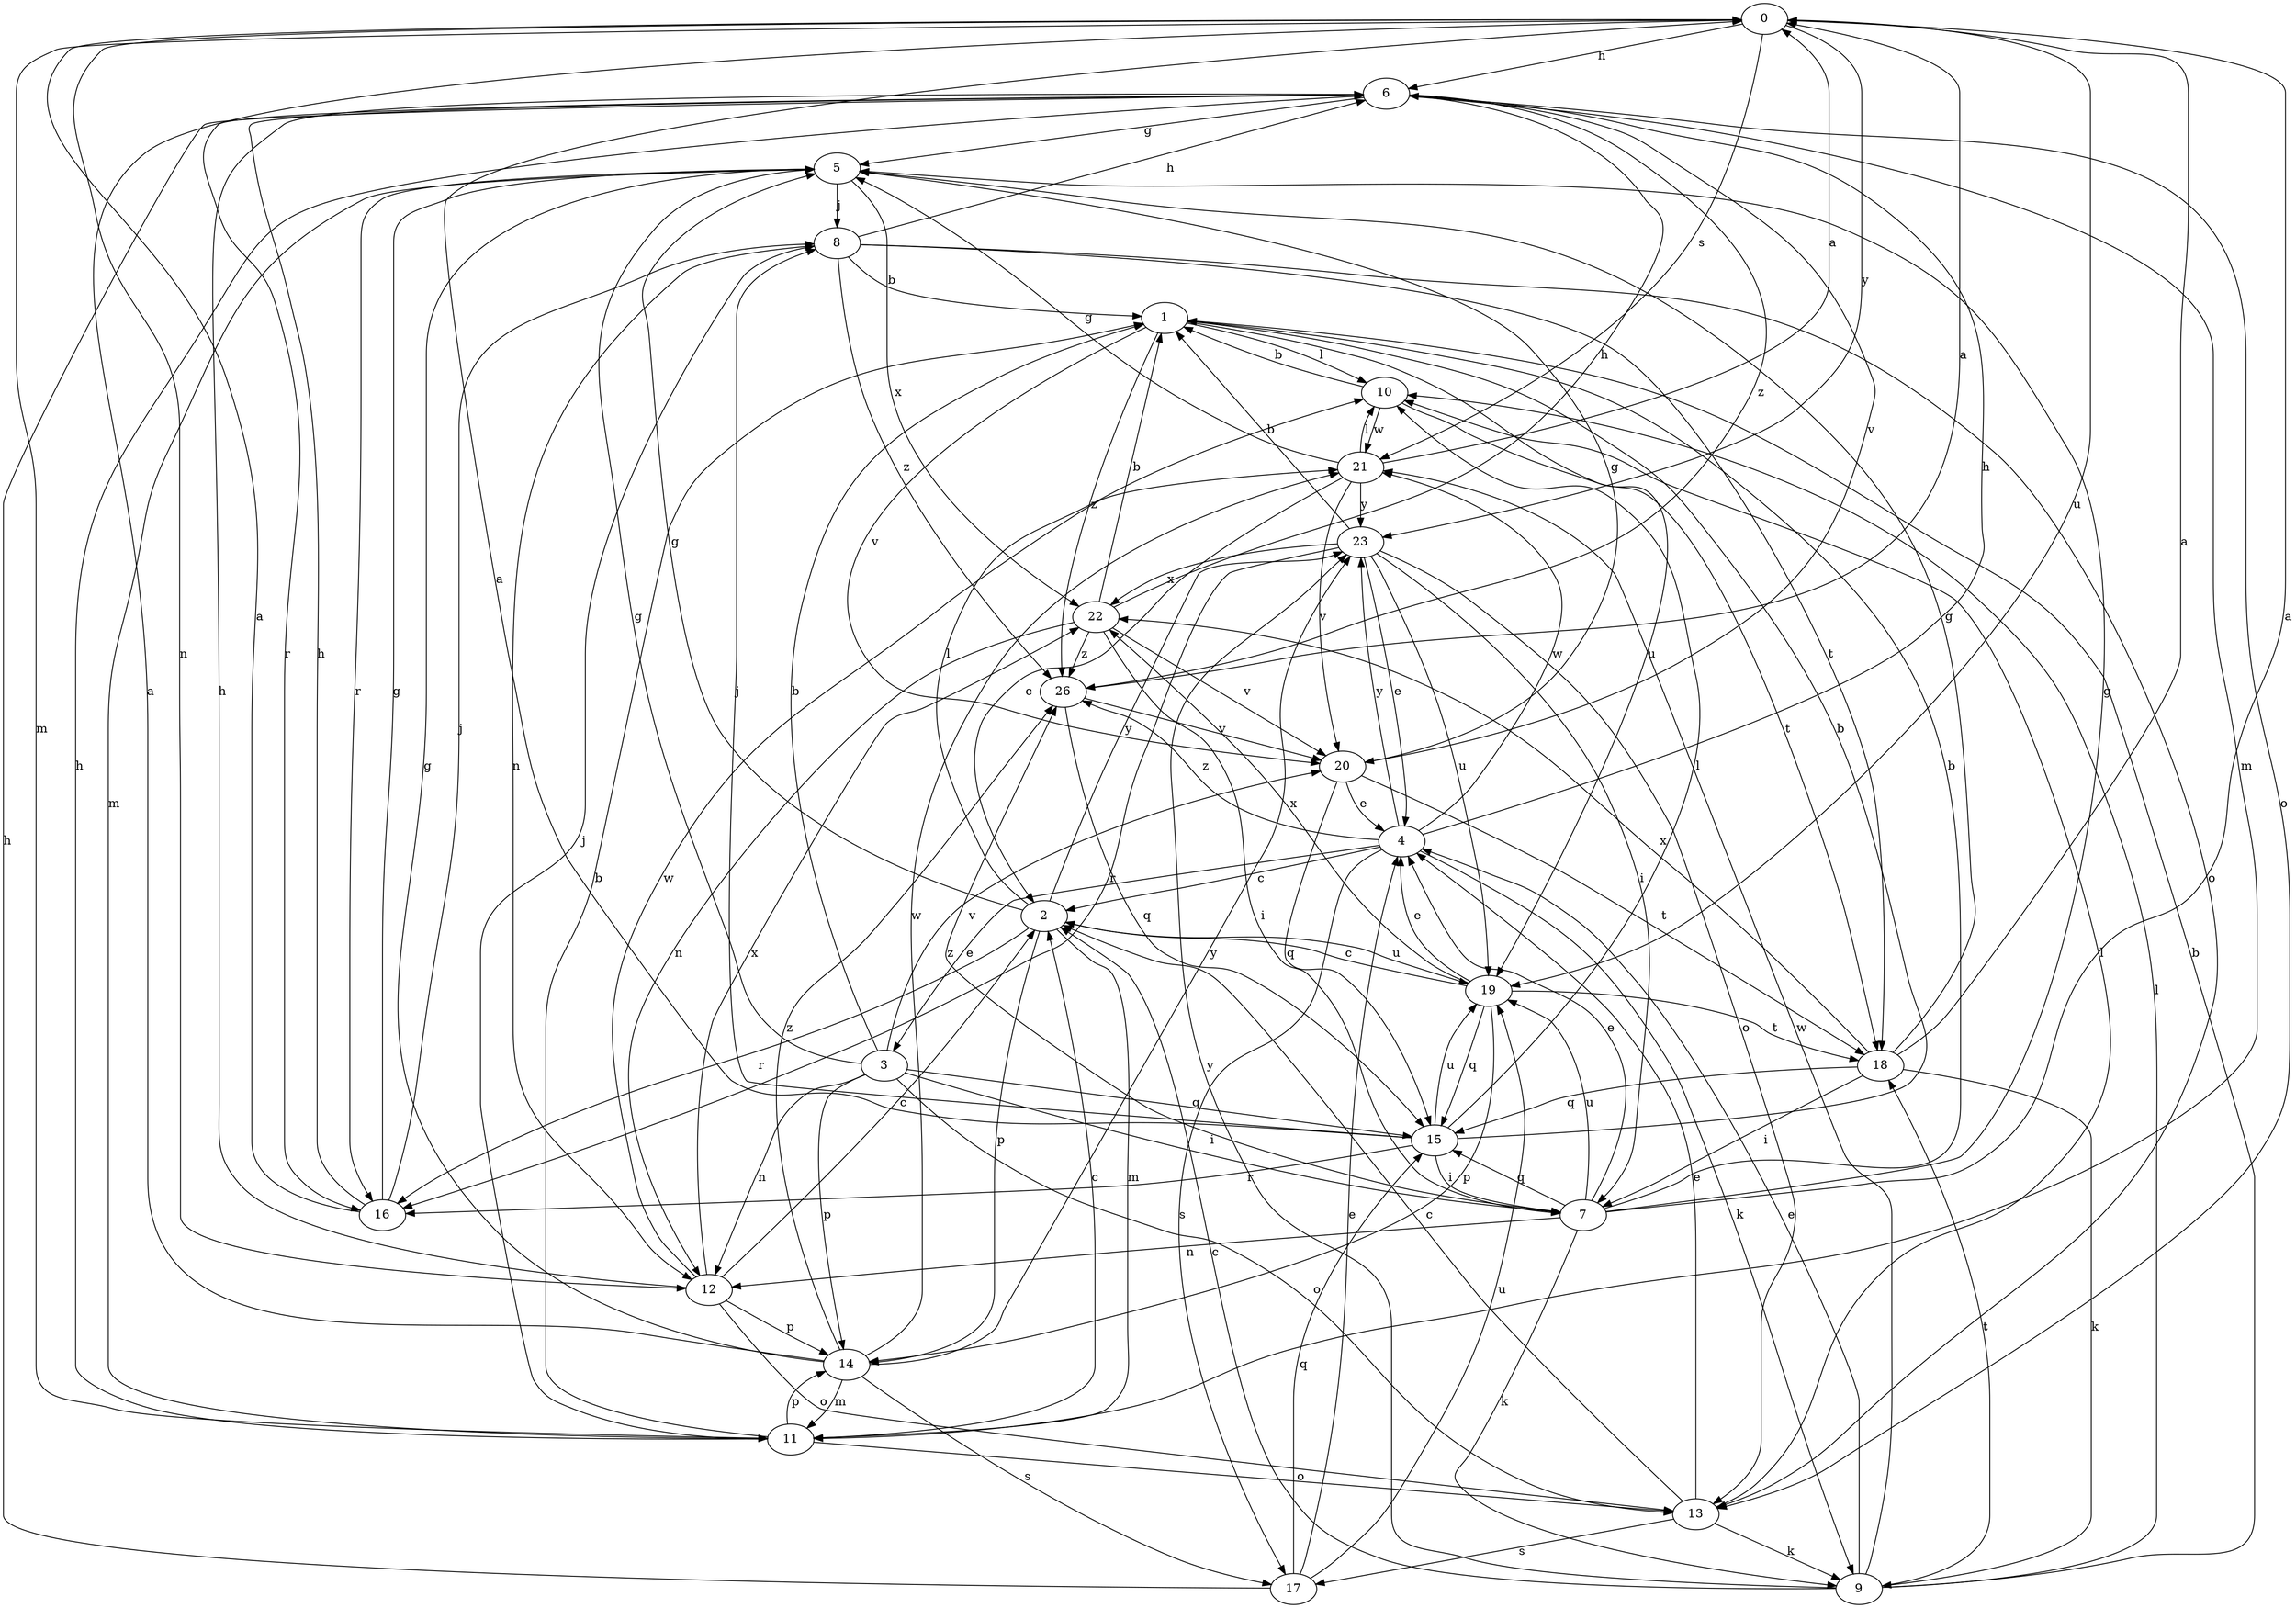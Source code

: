 strict digraph  {
0;
1;
2;
3;
4;
5;
6;
7;
8;
9;
10;
11;
12;
13;
14;
15;
16;
17;
18;
19;
20;
21;
22;
23;
26;
0 -> 6  [label=h];
0 -> 11  [label=m];
0 -> 12  [label=n];
0 -> 19  [label=u];
0 -> 23  [label=y];
0 -> 21  [label=s];
1 -> 10  [label=l];
1 -> 19  [label=u];
1 -> 20  [label=v];
1 -> 26  [label=z];
2 -> 5  [label=g];
2 -> 10  [label=l];
2 -> 11  [label=m];
2 -> 14  [label=p];
2 -> 16  [label=r];
2 -> 19  [label=u];
2 -> 23  [label=y];
3 -> 1  [label=b];
3 -> 5  [label=g];
3 -> 7  [label=i];
3 -> 12  [label=n];
3 -> 13  [label=o];
3 -> 14  [label=p];
3 -> 15  [label=q];
3 -> 20  [label=v];
4 -> 2  [label=c];
4 -> 3  [label=e];
4 -> 6  [label=h];
4 -> 9  [label=k];
4 -> 17  [label=s];
4 -> 21  [label=w];
4 -> 23  [label=y];
4 -> 26  [label=z];
5 -> 8  [label=j];
5 -> 11  [label=m];
5 -> 16  [label=r];
5 -> 22  [label=x];
6 -> 5  [label=g];
6 -> 11  [label=m];
6 -> 13  [label=o];
6 -> 16  [label=r];
6 -> 20  [label=v];
6 -> 26  [label=z];
7 -> 0  [label=a];
7 -> 1  [label=b];
7 -> 4  [label=e];
7 -> 5  [label=g];
7 -> 9  [label=k];
7 -> 12  [label=n];
7 -> 15  [label=q];
7 -> 19  [label=u];
7 -> 26  [label=z];
8 -> 1  [label=b];
8 -> 6  [label=h];
8 -> 12  [label=n];
8 -> 13  [label=o];
8 -> 18  [label=t];
8 -> 26  [label=z];
9 -> 1  [label=b];
9 -> 2  [label=c];
9 -> 4  [label=e];
9 -> 10  [label=l];
9 -> 18  [label=t];
9 -> 21  [label=w];
9 -> 23  [label=y];
10 -> 1  [label=b];
10 -> 18  [label=t];
10 -> 21  [label=w];
11 -> 1  [label=b];
11 -> 2  [label=c];
11 -> 6  [label=h];
11 -> 8  [label=j];
11 -> 13  [label=o];
11 -> 14  [label=p];
12 -> 2  [label=c];
12 -> 6  [label=h];
12 -> 13  [label=o];
12 -> 14  [label=p];
12 -> 21  [label=w];
12 -> 22  [label=x];
13 -> 2  [label=c];
13 -> 4  [label=e];
13 -> 9  [label=k];
13 -> 10  [label=l];
13 -> 17  [label=s];
14 -> 0  [label=a];
14 -> 5  [label=g];
14 -> 11  [label=m];
14 -> 17  [label=s];
14 -> 21  [label=w];
14 -> 23  [label=y];
14 -> 26  [label=z];
15 -> 0  [label=a];
15 -> 1  [label=b];
15 -> 7  [label=i];
15 -> 8  [label=j];
15 -> 10  [label=l];
15 -> 16  [label=r];
15 -> 19  [label=u];
16 -> 0  [label=a];
16 -> 5  [label=g];
16 -> 6  [label=h];
16 -> 8  [label=j];
17 -> 4  [label=e];
17 -> 6  [label=h];
17 -> 15  [label=q];
17 -> 19  [label=u];
18 -> 0  [label=a];
18 -> 5  [label=g];
18 -> 7  [label=i];
18 -> 9  [label=k];
18 -> 15  [label=q];
18 -> 22  [label=x];
19 -> 2  [label=c];
19 -> 4  [label=e];
19 -> 14  [label=p];
19 -> 15  [label=q];
19 -> 18  [label=t];
19 -> 22  [label=x];
20 -> 4  [label=e];
20 -> 5  [label=g];
20 -> 15  [label=q];
20 -> 18  [label=t];
21 -> 0  [label=a];
21 -> 2  [label=c];
21 -> 5  [label=g];
21 -> 10  [label=l];
21 -> 20  [label=v];
21 -> 23  [label=y];
22 -> 1  [label=b];
22 -> 6  [label=h];
22 -> 7  [label=i];
22 -> 12  [label=n];
22 -> 20  [label=v];
22 -> 26  [label=z];
23 -> 1  [label=b];
23 -> 4  [label=e];
23 -> 7  [label=i];
23 -> 13  [label=o];
23 -> 16  [label=r];
23 -> 19  [label=u];
23 -> 22  [label=x];
26 -> 0  [label=a];
26 -> 15  [label=q];
26 -> 20  [label=v];
}
